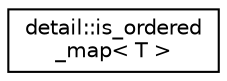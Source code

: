digraph "Graphical Class Hierarchy"
{
 // LATEX_PDF_SIZE
  edge [fontname="Helvetica",fontsize="10",labelfontname="Helvetica",labelfontsize="10"];
  node [fontname="Helvetica",fontsize="10",shape=record];
  rankdir="LR";
  Node0 [label="detail::is_ordered\l_map\< T \>",height=0.2,width=0.4,color="black", fillcolor="white", style="filled",URL="$structdetail_1_1is__ordered__map.html",tooltip=" "];
}
